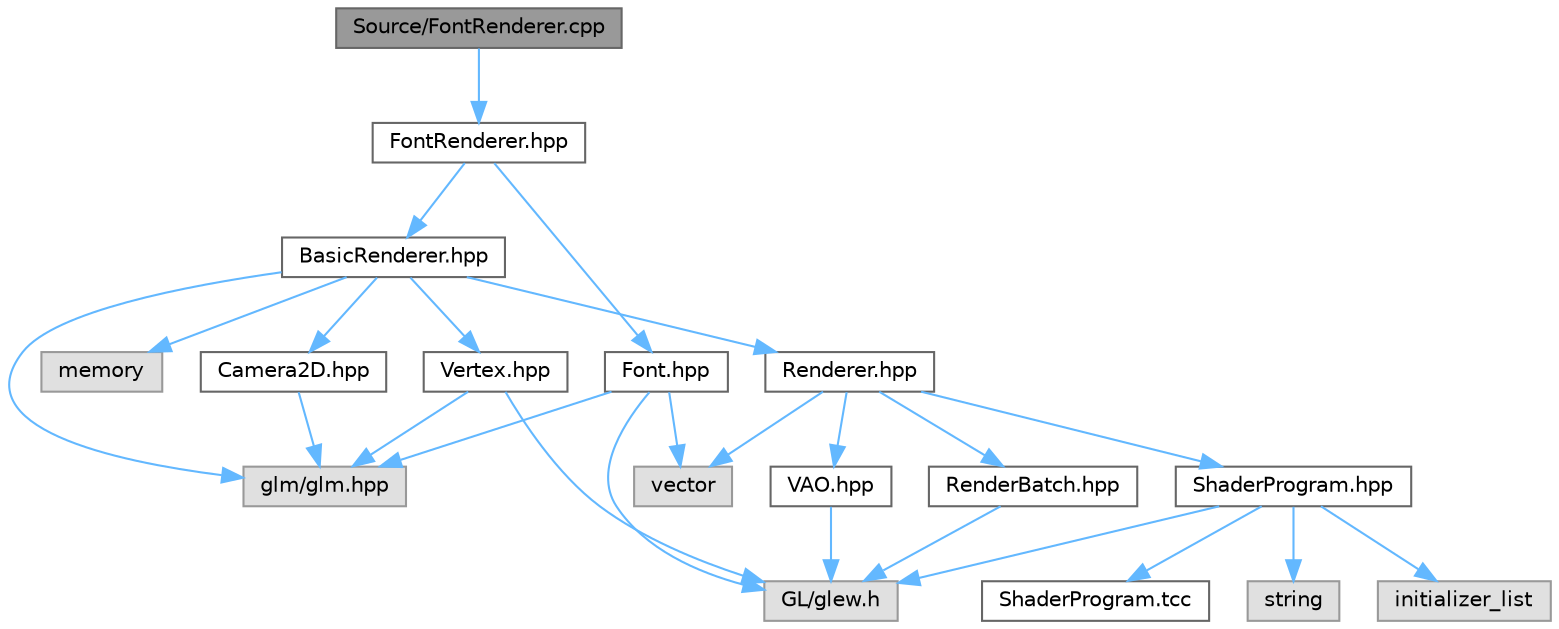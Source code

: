 digraph "Source/FontRenderer.cpp"
{
 // INTERACTIVE_SVG=YES
 // LATEX_PDF_SIZE
  bgcolor="transparent";
  edge [fontname=Helvetica,fontsize=10,labelfontname=Helvetica,labelfontsize=10];
  node [fontname=Helvetica,fontsize=10,shape=box,height=0.2,width=0.4];
  Node1 [label="Source/FontRenderer.cpp",height=0.2,width=0.4,color="gray40", fillcolor="grey60", style="filled", fontcolor="black",tooltip=" "];
  Node1 -> Node2 [color="steelblue1",style="solid"];
  Node2 [label="FontRenderer.hpp",height=0.2,width=0.4,color="grey40", fillcolor="white", style="filled",URL="$_font_renderer_8hpp.html",tooltip=" "];
  Node2 -> Node3 [color="steelblue1",style="solid"];
  Node3 [label="Font.hpp",height=0.2,width=0.4,color="grey40", fillcolor="white", style="filled",URL="$_font_8hpp.html",tooltip=" "];
  Node3 -> Node4 [color="steelblue1",style="solid"];
  Node4 [label="glm/glm.hpp",height=0.2,width=0.4,color="grey60", fillcolor="#E0E0E0", style="filled",tooltip=" "];
  Node3 -> Node5 [color="steelblue1",style="solid"];
  Node5 [label="GL/glew.h",height=0.2,width=0.4,color="grey60", fillcolor="#E0E0E0", style="filled",tooltip=" "];
  Node3 -> Node6 [color="steelblue1",style="solid"];
  Node6 [label="vector",height=0.2,width=0.4,color="grey60", fillcolor="#E0E0E0", style="filled",tooltip=" "];
  Node2 -> Node7 [color="steelblue1",style="solid"];
  Node7 [label="BasicRenderer.hpp",height=0.2,width=0.4,color="grey40", fillcolor="white", style="filled",URL="$_basic_renderer_8hpp.html",tooltip=" "];
  Node7 -> Node4 [color="steelblue1",style="solid"];
  Node7 -> Node8 [color="steelblue1",style="solid"];
  Node8 [label="memory",height=0.2,width=0.4,color="grey60", fillcolor="#E0E0E0", style="filled",tooltip=" "];
  Node7 -> Node9 [color="steelblue1",style="solid"];
  Node9 [label="Renderer.hpp",height=0.2,width=0.4,color="grey40", fillcolor="white", style="filled",URL="$_renderer_8hpp.html",tooltip=" "];
  Node9 -> Node6 [color="steelblue1",style="solid"];
  Node9 -> Node10 [color="steelblue1",style="solid"];
  Node10 [label="ShaderProgram.hpp",height=0.2,width=0.4,color="grey40", fillcolor="white", style="filled",URL="$_shader_program_8hpp.html",tooltip=" "];
  Node10 -> Node11 [color="steelblue1",style="solid"];
  Node11 [label="string",height=0.2,width=0.4,color="grey60", fillcolor="#E0E0E0", style="filled",tooltip=" "];
  Node10 -> Node12 [color="steelblue1",style="solid"];
  Node12 [label="initializer_list",height=0.2,width=0.4,color="grey60", fillcolor="#E0E0E0", style="filled",tooltip=" "];
  Node10 -> Node5 [color="steelblue1",style="solid"];
  Node10 -> Node13 [color="steelblue1",style="solid"];
  Node13 [label="ShaderProgram.tcc",height=0.2,width=0.4,color="grey40", fillcolor="white", style="filled",URL="$_shader_program_8tcc.html",tooltip=" "];
  Node9 -> Node14 [color="steelblue1",style="solid"];
  Node14 [label="VAO.hpp",height=0.2,width=0.4,color="grey40", fillcolor="white", style="filled",URL="$_v_a_o_8hpp.html",tooltip=" "];
  Node14 -> Node5 [color="steelblue1",style="solid"];
  Node9 -> Node15 [color="steelblue1",style="solid"];
  Node15 [label="RenderBatch.hpp",height=0.2,width=0.4,color="grey40", fillcolor="white", style="filled",URL="$_render_batch_8hpp.html",tooltip=" "];
  Node15 -> Node5 [color="steelblue1",style="solid"];
  Node7 -> Node16 [color="steelblue1",style="solid"];
  Node16 [label="Vertex.hpp",height=0.2,width=0.4,color="grey40", fillcolor="white", style="filled",URL="$_vertex_8hpp.html",tooltip=" "];
  Node16 -> Node5 [color="steelblue1",style="solid"];
  Node16 -> Node4 [color="steelblue1",style="solid"];
  Node7 -> Node17 [color="steelblue1",style="solid"];
  Node17 [label="Camera2D.hpp",height=0.2,width=0.4,color="grey40", fillcolor="white", style="filled",URL="$_camera2_d_8hpp.html",tooltip=" "];
  Node17 -> Node4 [color="steelblue1",style="solid"];
}
